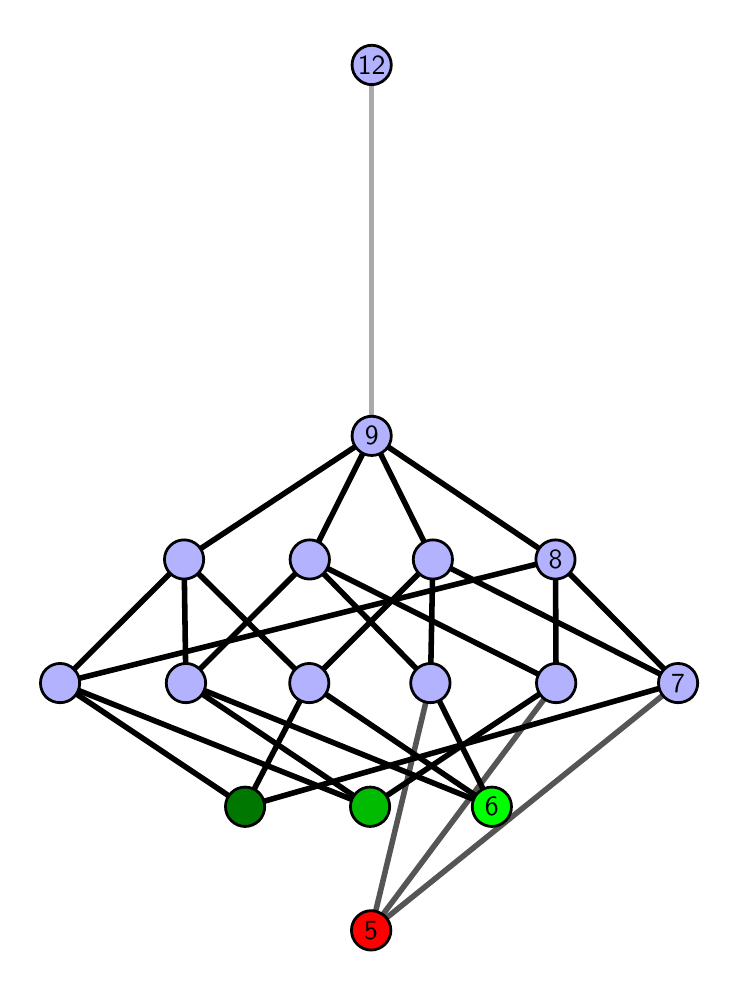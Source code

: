 \begingroup%
\makeatletter%
\begin{pgfpicture}%
\pgfpathrectangle{\pgfpointorigin}{\pgfqpoint{3.414in}{4.7in}}%
\pgfusepath{use as bounding box, clip}%
\begin{pgfscope}%
\pgfsetbuttcap%
\pgfsetmiterjoin%
\definecolor{currentfill}{rgb}{1.0,1.0,1.0}%
\pgfsetfillcolor{currentfill}%
\pgfsetlinewidth{0.0pt}%
\definecolor{currentstroke}{rgb}{1.0,1.0,1.0}%
\pgfsetstrokecolor{currentstroke}%
\pgfsetdash{}{0pt}%
\pgfpathmoveto{\pgfqpoint{0.0in}{0.0in}}%
\pgfpathlineto{\pgfqpoint{3.414in}{0.0in}}%
\pgfpathlineto{\pgfqpoint{3.414in}{4.7in}}%
\pgfpathlineto{\pgfqpoint{0.0in}{4.7in}}%
\pgfpathlineto{\pgfqpoint{0.0in}{0.0in}}%
\pgfpathclose%
\pgfusepath{fill}%
\end{pgfscope}%
\begin{pgfscope}%
\pgfsetbuttcap%
\pgfsetmiterjoin%
\definecolor{currentfill}{rgb}{1.0,1.0,1.0}%
\pgfsetfillcolor{currentfill}%
\pgfsetlinewidth{0.0pt}%
\definecolor{currentstroke}{rgb}{0.0,0.0,0.0}%
\pgfsetstrokecolor{currentstroke}%
\pgfsetstrokeopacity{0.0}%
\pgfsetdash{}{0pt}%
\pgfpathmoveto{\pgfqpoint{0.1in}{0.1in}}%
\pgfpathlineto{\pgfqpoint{3.314in}{0.1in}}%
\pgfpathlineto{\pgfqpoint{3.314in}{4.6in}}%
\pgfpathlineto{\pgfqpoint{0.1in}{4.6in}}%
\pgfpathlineto{\pgfqpoint{0.1in}{0.1in}}%
\pgfpathclose%
\pgfusepath{fill}%
\end{pgfscope}%
\begin{pgfscope}%
\pgfpathrectangle{\pgfqpoint{0.1in}{0.1in}}{\pgfqpoint{3.214in}{4.5in}}%
\pgfusepath{clip}%
\pgfsetrectcap%
\pgfsetroundjoin%
\pgfsetlinewidth{2.007pt}%
\definecolor{currentstroke}{rgb}{0.333,0.333,0.333}%
\pgfsetstrokecolor{currentstroke}%
\pgfsetdash{}{0pt}%
\pgfpathmoveto{\pgfqpoint{1.717in}{0.187in}}%
\pgfpathlineto{\pgfqpoint{2.014in}{1.423in}}%
\pgfusepath{stroke}%
\end{pgfscope}%
\begin{pgfscope}%
\pgfpathrectangle{\pgfqpoint{0.1in}{0.1in}}{\pgfqpoint{3.214in}{4.5in}}%
\pgfusepath{clip}%
\pgfsetrectcap%
\pgfsetroundjoin%
\pgfsetlinewidth{2.007pt}%
\definecolor{currentstroke}{rgb}{0.333,0.333,0.333}%
\pgfsetstrokecolor{currentstroke}%
\pgfsetdash{}{0pt}%
\pgfpathmoveto{\pgfqpoint{1.717in}{0.187in}}%
\pgfpathlineto{\pgfqpoint{2.642in}{1.423in}}%
\pgfusepath{stroke}%
\end{pgfscope}%
\begin{pgfscope}%
\pgfpathrectangle{\pgfqpoint{0.1in}{0.1in}}{\pgfqpoint{3.214in}{4.5in}}%
\pgfusepath{clip}%
\pgfsetrectcap%
\pgfsetroundjoin%
\pgfsetlinewidth{2.007pt}%
\definecolor{currentstroke}{rgb}{0.333,0.333,0.333}%
\pgfsetstrokecolor{currentstroke}%
\pgfsetdash{}{0pt}%
\pgfpathmoveto{\pgfqpoint{1.717in}{0.187in}}%
\pgfpathlineto{\pgfqpoint{3.252in}{1.423in}}%
\pgfusepath{stroke}%
\end{pgfscope}%
\begin{pgfscope}%
\pgfpathrectangle{\pgfqpoint{0.1in}{0.1in}}{\pgfqpoint{3.214in}{4.5in}}%
\pgfusepath{clip}%
\pgfsetrectcap%
\pgfsetroundjoin%
\pgfsetlinewidth{2.007pt}%
\definecolor{currentstroke}{rgb}{0.0,0.0,0.0}%
\pgfsetstrokecolor{currentstroke}%
\pgfsetdash{}{0pt}%
\pgfpathmoveto{\pgfqpoint{2.321in}{0.805in}}%
\pgfpathlineto{\pgfqpoint{2.014in}{1.423in}}%
\pgfusepath{stroke}%
\end{pgfscope}%
\begin{pgfscope}%
\pgfpathrectangle{\pgfqpoint{0.1in}{0.1in}}{\pgfqpoint{3.214in}{4.5in}}%
\pgfusepath{clip}%
\pgfsetrectcap%
\pgfsetroundjoin%
\pgfsetlinewidth{2.007pt}%
\definecolor{currentstroke}{rgb}{0.0,0.0,0.0}%
\pgfsetstrokecolor{currentstroke}%
\pgfsetdash{}{0pt}%
\pgfpathmoveto{\pgfqpoint{2.321in}{0.805in}}%
\pgfpathlineto{\pgfqpoint{0.791in}{1.423in}}%
\pgfusepath{stroke}%
\end{pgfscope}%
\begin{pgfscope}%
\pgfpathrectangle{\pgfqpoint{0.1in}{0.1in}}{\pgfqpoint{3.214in}{4.5in}}%
\pgfusepath{clip}%
\pgfsetrectcap%
\pgfsetroundjoin%
\pgfsetlinewidth{2.007pt}%
\definecolor{currentstroke}{rgb}{0.0,0.0,0.0}%
\pgfsetstrokecolor{currentstroke}%
\pgfsetdash{}{0pt}%
\pgfpathmoveto{\pgfqpoint{2.321in}{0.805in}}%
\pgfpathlineto{\pgfqpoint{1.408in}{1.423in}}%
\pgfusepath{stroke}%
\end{pgfscope}%
\begin{pgfscope}%
\pgfpathrectangle{\pgfqpoint{0.1in}{0.1in}}{\pgfqpoint{3.214in}{4.5in}}%
\pgfusepath{clip}%
\pgfsetrectcap%
\pgfsetroundjoin%
\pgfsetlinewidth{2.007pt}%
\definecolor{currentstroke}{rgb}{0.0,0.0,0.0}%
\pgfsetstrokecolor{currentstroke}%
\pgfsetdash{}{0pt}%
\pgfpathmoveto{\pgfqpoint{1.712in}{0.805in}}%
\pgfpathlineto{\pgfqpoint{2.642in}{1.423in}}%
\pgfusepath{stroke}%
\end{pgfscope}%
\begin{pgfscope}%
\pgfpathrectangle{\pgfqpoint{0.1in}{0.1in}}{\pgfqpoint{3.214in}{4.5in}}%
\pgfusepath{clip}%
\pgfsetrectcap%
\pgfsetroundjoin%
\pgfsetlinewidth{2.007pt}%
\definecolor{currentstroke}{rgb}{0.0,0.0,0.0}%
\pgfsetstrokecolor{currentstroke}%
\pgfsetdash{}{0pt}%
\pgfpathmoveto{\pgfqpoint{1.712in}{0.805in}}%
\pgfpathlineto{\pgfqpoint{0.791in}{1.423in}}%
\pgfusepath{stroke}%
\end{pgfscope}%
\begin{pgfscope}%
\pgfpathrectangle{\pgfqpoint{0.1in}{0.1in}}{\pgfqpoint{3.214in}{4.5in}}%
\pgfusepath{clip}%
\pgfsetrectcap%
\pgfsetroundjoin%
\pgfsetlinewidth{2.007pt}%
\definecolor{currentstroke}{rgb}{0.0,0.0,0.0}%
\pgfsetstrokecolor{currentstroke}%
\pgfsetdash{}{0pt}%
\pgfpathmoveto{\pgfqpoint{1.712in}{0.805in}}%
\pgfpathlineto{\pgfqpoint{0.162in}{1.423in}}%
\pgfusepath{stroke}%
\end{pgfscope}%
\begin{pgfscope}%
\pgfpathrectangle{\pgfqpoint{0.1in}{0.1in}}{\pgfqpoint{3.214in}{4.5in}}%
\pgfusepath{clip}%
\pgfsetrectcap%
\pgfsetroundjoin%
\pgfsetlinewidth{2.007pt}%
\definecolor{currentstroke}{rgb}{0.0,0.0,0.0}%
\pgfsetstrokecolor{currentstroke}%
\pgfsetdash{}{0pt}%
\pgfpathmoveto{\pgfqpoint{1.087in}{0.805in}}%
\pgfpathlineto{\pgfqpoint{3.252in}{1.423in}}%
\pgfusepath{stroke}%
\end{pgfscope}%
\begin{pgfscope}%
\pgfpathrectangle{\pgfqpoint{0.1in}{0.1in}}{\pgfqpoint{3.214in}{4.5in}}%
\pgfusepath{clip}%
\pgfsetrectcap%
\pgfsetroundjoin%
\pgfsetlinewidth{2.007pt}%
\definecolor{currentstroke}{rgb}{0.0,0.0,0.0}%
\pgfsetstrokecolor{currentstroke}%
\pgfsetdash{}{0pt}%
\pgfpathmoveto{\pgfqpoint{1.087in}{0.805in}}%
\pgfpathlineto{\pgfqpoint{1.408in}{1.423in}}%
\pgfusepath{stroke}%
\end{pgfscope}%
\begin{pgfscope}%
\pgfpathrectangle{\pgfqpoint{0.1in}{0.1in}}{\pgfqpoint{3.214in}{4.5in}}%
\pgfusepath{clip}%
\pgfsetrectcap%
\pgfsetroundjoin%
\pgfsetlinewidth{2.007pt}%
\definecolor{currentstroke}{rgb}{0.0,0.0,0.0}%
\pgfsetstrokecolor{currentstroke}%
\pgfsetdash{}{0pt}%
\pgfpathmoveto{\pgfqpoint{1.087in}{0.805in}}%
\pgfpathlineto{\pgfqpoint{0.162in}{1.423in}}%
\pgfusepath{stroke}%
\end{pgfscope}%
\begin{pgfscope}%
\pgfpathrectangle{\pgfqpoint{0.1in}{0.1in}}{\pgfqpoint{3.214in}{4.5in}}%
\pgfusepath{clip}%
\pgfsetrectcap%
\pgfsetroundjoin%
\pgfsetlinewidth{2.007pt}%
\definecolor{currentstroke}{rgb}{0.0,0.0,0.0}%
\pgfsetstrokecolor{currentstroke}%
\pgfsetdash{}{0pt}%
\pgfpathmoveto{\pgfqpoint{2.014in}{1.423in}}%
\pgfpathlineto{\pgfqpoint{1.41in}{2.041in}}%
\pgfusepath{stroke}%
\end{pgfscope}%
\begin{pgfscope}%
\pgfpathrectangle{\pgfqpoint{0.1in}{0.1in}}{\pgfqpoint{3.214in}{4.5in}}%
\pgfusepath{clip}%
\pgfsetrectcap%
\pgfsetroundjoin%
\pgfsetlinewidth{2.007pt}%
\definecolor{currentstroke}{rgb}{0.0,0.0,0.0}%
\pgfsetstrokecolor{currentstroke}%
\pgfsetdash{}{0pt}%
\pgfpathmoveto{\pgfqpoint{2.014in}{1.423in}}%
\pgfpathlineto{\pgfqpoint{2.026in}{2.041in}}%
\pgfusepath{stroke}%
\end{pgfscope}%
\begin{pgfscope}%
\pgfpathrectangle{\pgfqpoint{0.1in}{0.1in}}{\pgfqpoint{3.214in}{4.5in}}%
\pgfusepath{clip}%
\pgfsetrectcap%
\pgfsetroundjoin%
\pgfsetlinewidth{2.007pt}%
\definecolor{currentstroke}{rgb}{0.0,0.0,0.0}%
\pgfsetstrokecolor{currentstroke}%
\pgfsetdash{}{0pt}%
\pgfpathmoveto{\pgfqpoint{2.642in}{1.423in}}%
\pgfpathlineto{\pgfqpoint{1.41in}{2.041in}}%
\pgfusepath{stroke}%
\end{pgfscope}%
\begin{pgfscope}%
\pgfpathrectangle{\pgfqpoint{0.1in}{0.1in}}{\pgfqpoint{3.214in}{4.5in}}%
\pgfusepath{clip}%
\pgfsetrectcap%
\pgfsetroundjoin%
\pgfsetlinewidth{2.007pt}%
\definecolor{currentstroke}{rgb}{0.0,0.0,0.0}%
\pgfsetstrokecolor{currentstroke}%
\pgfsetdash{}{0pt}%
\pgfpathmoveto{\pgfqpoint{2.642in}{1.423in}}%
\pgfpathlineto{\pgfqpoint{2.639in}{2.041in}}%
\pgfusepath{stroke}%
\end{pgfscope}%
\begin{pgfscope}%
\pgfpathrectangle{\pgfqpoint{0.1in}{0.1in}}{\pgfqpoint{3.214in}{4.5in}}%
\pgfusepath{clip}%
\pgfsetrectcap%
\pgfsetroundjoin%
\pgfsetlinewidth{2.007pt}%
\definecolor{currentstroke}{rgb}{0.0,0.0,0.0}%
\pgfsetstrokecolor{currentstroke}%
\pgfsetdash{}{0pt}%
\pgfpathmoveto{\pgfqpoint{3.252in}{1.423in}}%
\pgfpathlineto{\pgfqpoint{2.026in}{2.041in}}%
\pgfusepath{stroke}%
\end{pgfscope}%
\begin{pgfscope}%
\pgfpathrectangle{\pgfqpoint{0.1in}{0.1in}}{\pgfqpoint{3.214in}{4.5in}}%
\pgfusepath{clip}%
\pgfsetrectcap%
\pgfsetroundjoin%
\pgfsetlinewidth{2.007pt}%
\definecolor{currentstroke}{rgb}{0.0,0.0,0.0}%
\pgfsetstrokecolor{currentstroke}%
\pgfsetdash{}{0pt}%
\pgfpathmoveto{\pgfqpoint{3.252in}{1.423in}}%
\pgfpathlineto{\pgfqpoint{2.639in}{2.041in}}%
\pgfusepath{stroke}%
\end{pgfscope}%
\begin{pgfscope}%
\pgfpathrectangle{\pgfqpoint{0.1in}{0.1in}}{\pgfqpoint{3.214in}{4.5in}}%
\pgfusepath{clip}%
\pgfsetrectcap%
\pgfsetroundjoin%
\pgfsetlinewidth{2.007pt}%
\definecolor{currentstroke}{rgb}{0.0,0.0,0.0}%
\pgfsetstrokecolor{currentstroke}%
\pgfsetdash{}{0pt}%
\pgfpathmoveto{\pgfqpoint{0.791in}{1.423in}}%
\pgfpathlineto{\pgfqpoint{1.41in}{2.041in}}%
\pgfusepath{stroke}%
\end{pgfscope}%
\begin{pgfscope}%
\pgfpathrectangle{\pgfqpoint{0.1in}{0.1in}}{\pgfqpoint{3.214in}{4.5in}}%
\pgfusepath{clip}%
\pgfsetrectcap%
\pgfsetroundjoin%
\pgfsetlinewidth{2.007pt}%
\definecolor{currentstroke}{rgb}{0.0,0.0,0.0}%
\pgfsetstrokecolor{currentstroke}%
\pgfsetdash{}{0pt}%
\pgfpathmoveto{\pgfqpoint{0.791in}{1.423in}}%
\pgfpathlineto{\pgfqpoint{0.782in}{2.041in}}%
\pgfusepath{stroke}%
\end{pgfscope}%
\begin{pgfscope}%
\pgfpathrectangle{\pgfqpoint{0.1in}{0.1in}}{\pgfqpoint{3.214in}{4.5in}}%
\pgfusepath{clip}%
\pgfsetrectcap%
\pgfsetroundjoin%
\pgfsetlinewidth{2.007pt}%
\definecolor{currentstroke}{rgb}{0.0,0.0,0.0}%
\pgfsetstrokecolor{currentstroke}%
\pgfsetdash{}{0pt}%
\pgfpathmoveto{\pgfqpoint{1.408in}{1.423in}}%
\pgfpathlineto{\pgfqpoint{2.026in}{2.041in}}%
\pgfusepath{stroke}%
\end{pgfscope}%
\begin{pgfscope}%
\pgfpathrectangle{\pgfqpoint{0.1in}{0.1in}}{\pgfqpoint{3.214in}{4.5in}}%
\pgfusepath{clip}%
\pgfsetrectcap%
\pgfsetroundjoin%
\pgfsetlinewidth{2.007pt}%
\definecolor{currentstroke}{rgb}{0.0,0.0,0.0}%
\pgfsetstrokecolor{currentstroke}%
\pgfsetdash{}{0pt}%
\pgfpathmoveto{\pgfqpoint{1.408in}{1.423in}}%
\pgfpathlineto{\pgfqpoint{0.782in}{2.041in}}%
\pgfusepath{stroke}%
\end{pgfscope}%
\begin{pgfscope}%
\pgfpathrectangle{\pgfqpoint{0.1in}{0.1in}}{\pgfqpoint{3.214in}{4.5in}}%
\pgfusepath{clip}%
\pgfsetrectcap%
\pgfsetroundjoin%
\pgfsetlinewidth{2.007pt}%
\definecolor{currentstroke}{rgb}{0.0,0.0,0.0}%
\pgfsetstrokecolor{currentstroke}%
\pgfsetdash{}{0pt}%
\pgfpathmoveto{\pgfqpoint{0.162in}{1.423in}}%
\pgfpathlineto{\pgfqpoint{2.639in}{2.041in}}%
\pgfusepath{stroke}%
\end{pgfscope}%
\begin{pgfscope}%
\pgfpathrectangle{\pgfqpoint{0.1in}{0.1in}}{\pgfqpoint{3.214in}{4.5in}}%
\pgfusepath{clip}%
\pgfsetrectcap%
\pgfsetroundjoin%
\pgfsetlinewidth{2.007pt}%
\definecolor{currentstroke}{rgb}{0.0,0.0,0.0}%
\pgfsetstrokecolor{currentstroke}%
\pgfsetdash{}{0pt}%
\pgfpathmoveto{\pgfqpoint{0.162in}{1.423in}}%
\pgfpathlineto{\pgfqpoint{0.782in}{2.041in}}%
\pgfusepath{stroke}%
\end{pgfscope}%
\begin{pgfscope}%
\pgfpathrectangle{\pgfqpoint{0.1in}{0.1in}}{\pgfqpoint{3.214in}{4.5in}}%
\pgfusepath{clip}%
\pgfsetrectcap%
\pgfsetroundjoin%
\pgfsetlinewidth{2.007pt}%
\definecolor{currentstroke}{rgb}{0.0,0.0,0.0}%
\pgfsetstrokecolor{currentstroke}%
\pgfsetdash{}{0pt}%
\pgfpathmoveto{\pgfqpoint{1.41in}{2.041in}}%
\pgfpathlineto{\pgfqpoint{1.72in}{2.659in}}%
\pgfusepath{stroke}%
\end{pgfscope}%
\begin{pgfscope}%
\pgfpathrectangle{\pgfqpoint{0.1in}{0.1in}}{\pgfqpoint{3.214in}{4.5in}}%
\pgfusepath{clip}%
\pgfsetrectcap%
\pgfsetroundjoin%
\pgfsetlinewidth{2.007pt}%
\definecolor{currentstroke}{rgb}{0.0,0.0,0.0}%
\pgfsetstrokecolor{currentstroke}%
\pgfsetdash{}{0pt}%
\pgfpathmoveto{\pgfqpoint{2.026in}{2.041in}}%
\pgfpathlineto{\pgfqpoint{1.72in}{2.659in}}%
\pgfusepath{stroke}%
\end{pgfscope}%
\begin{pgfscope}%
\pgfpathrectangle{\pgfqpoint{0.1in}{0.1in}}{\pgfqpoint{3.214in}{4.5in}}%
\pgfusepath{clip}%
\pgfsetrectcap%
\pgfsetroundjoin%
\pgfsetlinewidth{2.007pt}%
\definecolor{currentstroke}{rgb}{0.0,0.0,0.0}%
\pgfsetstrokecolor{currentstroke}%
\pgfsetdash{}{0pt}%
\pgfpathmoveto{\pgfqpoint{2.639in}{2.041in}}%
\pgfpathlineto{\pgfqpoint{1.72in}{2.659in}}%
\pgfusepath{stroke}%
\end{pgfscope}%
\begin{pgfscope}%
\pgfpathrectangle{\pgfqpoint{0.1in}{0.1in}}{\pgfqpoint{3.214in}{4.5in}}%
\pgfusepath{clip}%
\pgfsetrectcap%
\pgfsetroundjoin%
\pgfsetlinewidth{2.007pt}%
\definecolor{currentstroke}{rgb}{0.0,0.0,0.0}%
\pgfsetstrokecolor{currentstroke}%
\pgfsetdash{}{0pt}%
\pgfpathmoveto{\pgfqpoint{0.782in}{2.041in}}%
\pgfpathlineto{\pgfqpoint{1.72in}{2.659in}}%
\pgfusepath{stroke}%
\end{pgfscope}%
\begin{pgfscope}%
\pgfpathrectangle{\pgfqpoint{0.1in}{0.1in}}{\pgfqpoint{3.214in}{4.5in}}%
\pgfusepath{clip}%
\pgfsetrectcap%
\pgfsetroundjoin%
\pgfsetlinewidth{2.007pt}%
\definecolor{currentstroke}{rgb}{0.667,0.667,0.667}%
\pgfsetstrokecolor{currentstroke}%
\pgfsetdash{}{0pt}%
\pgfpathmoveto{\pgfqpoint{1.72in}{2.659in}}%
\pgfpathlineto{\pgfqpoint{1.72in}{4.513in}}%
\pgfusepath{stroke}%
\end{pgfscope}%
\begin{pgfscope}%
\pgfsetbuttcap%
\pgfsetroundjoin%
\definecolor{currentfill}{rgb}{0.7,0.7,1.0}%
\pgfsetfillcolor{currentfill}%
\pgfsetlinewidth{1.004pt}%
\definecolor{currentstroke}{rgb}{0.0,0.0,0.0}%
\pgfsetstrokecolor{currentstroke}%
\pgfsetdash{}{0pt}%
\pgfpathmoveto{\pgfqpoint{0.162in}{1.325in}}%
\pgfpathcurveto{\pgfqpoint{0.188in}{1.325in}}{\pgfqpoint{0.213in}{1.335in}}{\pgfqpoint{0.231in}{1.353in}}%
\pgfpathcurveto{\pgfqpoint{0.25in}{1.372in}}{\pgfqpoint{0.26in}{1.397in}}{\pgfqpoint{0.26in}{1.423in}}%
\pgfpathcurveto{\pgfqpoint{0.26in}{1.449in}}{\pgfqpoint{0.25in}{1.474in}}{\pgfqpoint{0.231in}{1.492in}}%
\pgfpathcurveto{\pgfqpoint{0.213in}{1.511in}}{\pgfqpoint{0.188in}{1.521in}}{\pgfqpoint{0.162in}{1.521in}}%
\pgfpathcurveto{\pgfqpoint{0.136in}{1.521in}}{\pgfqpoint{0.111in}{1.511in}}{\pgfqpoint{0.092in}{1.492in}}%
\pgfpathcurveto{\pgfqpoint{0.074in}{1.474in}}{\pgfqpoint{0.064in}{1.449in}}{\pgfqpoint{0.064in}{1.423in}}%
\pgfpathcurveto{\pgfqpoint{0.064in}{1.397in}}{\pgfqpoint{0.074in}{1.372in}}{\pgfqpoint{0.092in}{1.353in}}%
\pgfpathcurveto{\pgfqpoint{0.111in}{1.335in}}{\pgfqpoint{0.136in}{1.325in}}{\pgfqpoint{0.162in}{1.325in}}%
\pgfpathlineto{\pgfqpoint{0.162in}{1.325in}}%
\pgfpathclose%
\pgfusepath{stroke,fill}%
\end{pgfscope}%
\begin{pgfscope}%
\pgfsetbuttcap%
\pgfsetroundjoin%
\definecolor{currentfill}{rgb}{0.7,0.7,1.0}%
\pgfsetfillcolor{currentfill}%
\pgfsetlinewidth{1.004pt}%
\definecolor{currentstroke}{rgb}{0.0,0.0,0.0}%
\pgfsetstrokecolor{currentstroke}%
\pgfsetdash{}{0pt}%
\pgfpathmoveto{\pgfqpoint{0.791in}{1.325in}}%
\pgfpathcurveto{\pgfqpoint{0.817in}{1.325in}}{\pgfqpoint{0.842in}{1.335in}}{\pgfqpoint{0.861in}{1.353in}}%
\pgfpathcurveto{\pgfqpoint{0.879in}{1.372in}}{\pgfqpoint{0.89in}{1.397in}}{\pgfqpoint{0.89in}{1.423in}}%
\pgfpathcurveto{\pgfqpoint{0.89in}{1.449in}}{\pgfqpoint{0.879in}{1.474in}}{\pgfqpoint{0.861in}{1.492in}}%
\pgfpathcurveto{\pgfqpoint{0.842in}{1.511in}}{\pgfqpoint{0.817in}{1.521in}}{\pgfqpoint{0.791in}{1.521in}}%
\pgfpathcurveto{\pgfqpoint{0.765in}{1.521in}}{\pgfqpoint{0.74in}{1.511in}}{\pgfqpoint{0.722in}{1.492in}}%
\pgfpathcurveto{\pgfqpoint{0.703in}{1.474in}}{\pgfqpoint{0.693in}{1.449in}}{\pgfqpoint{0.693in}{1.423in}}%
\pgfpathcurveto{\pgfqpoint{0.693in}{1.397in}}{\pgfqpoint{0.703in}{1.372in}}{\pgfqpoint{0.722in}{1.353in}}%
\pgfpathcurveto{\pgfqpoint{0.74in}{1.335in}}{\pgfqpoint{0.765in}{1.325in}}{\pgfqpoint{0.791in}{1.325in}}%
\pgfpathlineto{\pgfqpoint{0.791in}{1.325in}}%
\pgfpathclose%
\pgfusepath{stroke,fill}%
\end{pgfscope}%
\begin{pgfscope}%
\pgfsetbuttcap%
\pgfsetroundjoin%
\definecolor{currentfill}{rgb}{0.7,0.7,1.0}%
\pgfsetfillcolor{currentfill}%
\pgfsetlinewidth{1.004pt}%
\definecolor{currentstroke}{rgb}{0.0,0.0,0.0}%
\pgfsetstrokecolor{currentstroke}%
\pgfsetdash{}{0pt}%
\pgfpathmoveto{\pgfqpoint{1.408in}{1.325in}}%
\pgfpathcurveto{\pgfqpoint{1.434in}{1.325in}}{\pgfqpoint{1.459in}{1.335in}}{\pgfqpoint{1.477in}{1.353in}}%
\pgfpathcurveto{\pgfqpoint{1.496in}{1.372in}}{\pgfqpoint{1.506in}{1.397in}}{\pgfqpoint{1.506in}{1.423in}}%
\pgfpathcurveto{\pgfqpoint{1.506in}{1.449in}}{\pgfqpoint{1.496in}{1.474in}}{\pgfqpoint{1.477in}{1.492in}}%
\pgfpathcurveto{\pgfqpoint{1.459in}{1.511in}}{\pgfqpoint{1.434in}{1.521in}}{\pgfqpoint{1.408in}{1.521in}}%
\pgfpathcurveto{\pgfqpoint{1.382in}{1.521in}}{\pgfqpoint{1.357in}{1.511in}}{\pgfqpoint{1.338in}{1.492in}}%
\pgfpathcurveto{\pgfqpoint{1.32in}{1.474in}}{\pgfqpoint{1.31in}{1.449in}}{\pgfqpoint{1.31in}{1.423in}}%
\pgfpathcurveto{\pgfqpoint{1.31in}{1.397in}}{\pgfqpoint{1.32in}{1.372in}}{\pgfqpoint{1.338in}{1.353in}}%
\pgfpathcurveto{\pgfqpoint{1.357in}{1.335in}}{\pgfqpoint{1.382in}{1.325in}}{\pgfqpoint{1.408in}{1.325in}}%
\pgfpathlineto{\pgfqpoint{1.408in}{1.325in}}%
\pgfpathclose%
\pgfusepath{stroke,fill}%
\end{pgfscope}%
\begin{pgfscope}%
\pgfsetbuttcap%
\pgfsetroundjoin%
\definecolor{currentfill}{rgb}{0.7,0.7,1.0}%
\pgfsetfillcolor{currentfill}%
\pgfsetlinewidth{1.004pt}%
\definecolor{currentstroke}{rgb}{0.0,0.0,0.0}%
\pgfsetstrokecolor{currentstroke}%
\pgfsetdash{}{0pt}%
\pgfpathmoveto{\pgfqpoint{0.782in}{1.943in}}%
\pgfpathcurveto{\pgfqpoint{0.808in}{1.943in}}{\pgfqpoint{0.833in}{1.953in}}{\pgfqpoint{0.852in}{1.971in}}%
\pgfpathcurveto{\pgfqpoint{0.87in}{1.99in}}{\pgfqpoint{0.88in}{2.015in}}{\pgfqpoint{0.88in}{2.041in}}%
\pgfpathcurveto{\pgfqpoint{0.88in}{2.067in}}{\pgfqpoint{0.87in}{2.092in}}{\pgfqpoint{0.852in}{2.11in}}%
\pgfpathcurveto{\pgfqpoint{0.833in}{2.129in}}{\pgfqpoint{0.808in}{2.139in}}{\pgfqpoint{0.782in}{2.139in}}%
\pgfpathcurveto{\pgfqpoint{0.756in}{2.139in}}{\pgfqpoint{0.731in}{2.129in}}{\pgfqpoint{0.713in}{2.11in}}%
\pgfpathcurveto{\pgfqpoint{0.694in}{2.092in}}{\pgfqpoint{0.684in}{2.067in}}{\pgfqpoint{0.684in}{2.041in}}%
\pgfpathcurveto{\pgfqpoint{0.684in}{2.015in}}{\pgfqpoint{0.694in}{1.99in}}{\pgfqpoint{0.713in}{1.971in}}%
\pgfpathcurveto{\pgfqpoint{0.731in}{1.953in}}{\pgfqpoint{0.756in}{1.943in}}{\pgfqpoint{0.782in}{1.943in}}%
\pgfpathlineto{\pgfqpoint{0.782in}{1.943in}}%
\pgfpathclose%
\pgfusepath{stroke,fill}%
\end{pgfscope}%
\begin{pgfscope}%
\pgfsetbuttcap%
\pgfsetroundjoin%
\definecolor{currentfill}{rgb}{0.7,0.7,1.0}%
\pgfsetfillcolor{currentfill}%
\pgfsetlinewidth{1.004pt}%
\definecolor{currentstroke}{rgb}{0.0,0.0,0.0}%
\pgfsetstrokecolor{currentstroke}%
\pgfsetdash{}{0pt}%
\pgfpathmoveto{\pgfqpoint{2.014in}{1.325in}}%
\pgfpathcurveto{\pgfqpoint{2.04in}{1.325in}}{\pgfqpoint{2.065in}{1.335in}}{\pgfqpoint{2.083in}{1.353in}}%
\pgfpathcurveto{\pgfqpoint{2.101in}{1.372in}}{\pgfqpoint{2.112in}{1.397in}}{\pgfqpoint{2.112in}{1.423in}}%
\pgfpathcurveto{\pgfqpoint{2.112in}{1.449in}}{\pgfqpoint{2.101in}{1.474in}}{\pgfqpoint{2.083in}{1.492in}}%
\pgfpathcurveto{\pgfqpoint{2.065in}{1.511in}}{\pgfqpoint{2.04in}{1.521in}}{\pgfqpoint{2.014in}{1.521in}}%
\pgfpathcurveto{\pgfqpoint{1.988in}{1.521in}}{\pgfqpoint{1.963in}{1.511in}}{\pgfqpoint{1.944in}{1.492in}}%
\pgfpathcurveto{\pgfqpoint{1.926in}{1.474in}}{\pgfqpoint{1.915in}{1.449in}}{\pgfqpoint{1.915in}{1.423in}}%
\pgfpathcurveto{\pgfqpoint{1.915in}{1.397in}}{\pgfqpoint{1.926in}{1.372in}}{\pgfqpoint{1.944in}{1.353in}}%
\pgfpathcurveto{\pgfqpoint{1.963in}{1.335in}}{\pgfqpoint{1.988in}{1.325in}}{\pgfqpoint{2.014in}{1.325in}}%
\pgfpathlineto{\pgfqpoint{2.014in}{1.325in}}%
\pgfpathclose%
\pgfusepath{stroke,fill}%
\end{pgfscope}%
\begin{pgfscope}%
\pgfsetbuttcap%
\pgfsetroundjoin%
\definecolor{currentfill}{rgb}{0.7,0.7,1.0}%
\pgfsetfillcolor{currentfill}%
\pgfsetlinewidth{1.004pt}%
\definecolor{currentstroke}{rgb}{0.0,0.0,0.0}%
\pgfsetstrokecolor{currentstroke}%
\pgfsetdash{}{0pt}%
\pgfpathmoveto{\pgfqpoint{2.642in}{1.325in}}%
\pgfpathcurveto{\pgfqpoint{2.669in}{1.325in}}{\pgfqpoint{2.694in}{1.335in}}{\pgfqpoint{2.712in}{1.353in}}%
\pgfpathcurveto{\pgfqpoint{2.73in}{1.372in}}{\pgfqpoint{2.741in}{1.397in}}{\pgfqpoint{2.741in}{1.423in}}%
\pgfpathcurveto{\pgfqpoint{2.741in}{1.449in}}{\pgfqpoint{2.73in}{1.474in}}{\pgfqpoint{2.712in}{1.492in}}%
\pgfpathcurveto{\pgfqpoint{2.694in}{1.511in}}{\pgfqpoint{2.669in}{1.521in}}{\pgfqpoint{2.642in}{1.521in}}%
\pgfpathcurveto{\pgfqpoint{2.616in}{1.521in}}{\pgfqpoint{2.591in}{1.511in}}{\pgfqpoint{2.573in}{1.492in}}%
\pgfpathcurveto{\pgfqpoint{2.555in}{1.474in}}{\pgfqpoint{2.544in}{1.449in}}{\pgfqpoint{2.544in}{1.423in}}%
\pgfpathcurveto{\pgfqpoint{2.544in}{1.397in}}{\pgfqpoint{2.555in}{1.372in}}{\pgfqpoint{2.573in}{1.353in}}%
\pgfpathcurveto{\pgfqpoint{2.591in}{1.335in}}{\pgfqpoint{2.616in}{1.325in}}{\pgfqpoint{2.642in}{1.325in}}%
\pgfpathlineto{\pgfqpoint{2.642in}{1.325in}}%
\pgfpathclose%
\pgfusepath{stroke,fill}%
\end{pgfscope}%
\begin{pgfscope}%
\pgfsetbuttcap%
\pgfsetroundjoin%
\definecolor{currentfill}{rgb}{0.7,0.7,1.0}%
\pgfsetfillcolor{currentfill}%
\pgfsetlinewidth{1.004pt}%
\definecolor{currentstroke}{rgb}{0.0,0.0,0.0}%
\pgfsetstrokecolor{currentstroke}%
\pgfsetdash{}{0pt}%
\pgfpathmoveto{\pgfqpoint{1.41in}{1.943in}}%
\pgfpathcurveto{\pgfqpoint{1.436in}{1.943in}}{\pgfqpoint{1.461in}{1.953in}}{\pgfqpoint{1.48in}{1.971in}}%
\pgfpathcurveto{\pgfqpoint{1.498in}{1.99in}}{\pgfqpoint{1.509in}{2.015in}}{\pgfqpoint{1.509in}{2.041in}}%
\pgfpathcurveto{\pgfqpoint{1.509in}{2.067in}}{\pgfqpoint{1.498in}{2.092in}}{\pgfqpoint{1.48in}{2.11in}}%
\pgfpathcurveto{\pgfqpoint{1.461in}{2.129in}}{\pgfqpoint{1.436in}{2.139in}}{\pgfqpoint{1.41in}{2.139in}}%
\pgfpathcurveto{\pgfqpoint{1.384in}{2.139in}}{\pgfqpoint{1.359in}{2.129in}}{\pgfqpoint{1.341in}{2.11in}}%
\pgfpathcurveto{\pgfqpoint{1.323in}{2.092in}}{\pgfqpoint{1.312in}{2.067in}}{\pgfqpoint{1.312in}{2.041in}}%
\pgfpathcurveto{\pgfqpoint{1.312in}{2.015in}}{\pgfqpoint{1.323in}{1.99in}}{\pgfqpoint{1.341in}{1.971in}}%
\pgfpathcurveto{\pgfqpoint{1.359in}{1.953in}}{\pgfqpoint{1.384in}{1.943in}}{\pgfqpoint{1.41in}{1.943in}}%
\pgfpathlineto{\pgfqpoint{1.41in}{1.943in}}%
\pgfpathclose%
\pgfusepath{stroke,fill}%
\end{pgfscope}%
\begin{pgfscope}%
\pgfsetbuttcap%
\pgfsetroundjoin%
\definecolor{currentfill}{rgb}{0.7,0.7,1.0}%
\pgfsetfillcolor{currentfill}%
\pgfsetlinewidth{1.004pt}%
\definecolor{currentstroke}{rgb}{0.0,0.0,0.0}%
\pgfsetstrokecolor{currentstroke}%
\pgfsetdash{}{0pt}%
\pgfpathmoveto{\pgfqpoint{3.252in}{1.325in}}%
\pgfpathcurveto{\pgfqpoint{3.278in}{1.325in}}{\pgfqpoint{3.303in}{1.335in}}{\pgfqpoint{3.322in}{1.353in}}%
\pgfpathcurveto{\pgfqpoint{3.34in}{1.372in}}{\pgfqpoint{3.35in}{1.397in}}{\pgfqpoint{3.35in}{1.423in}}%
\pgfpathcurveto{\pgfqpoint{3.35in}{1.449in}}{\pgfqpoint{3.34in}{1.474in}}{\pgfqpoint{3.322in}{1.492in}}%
\pgfpathcurveto{\pgfqpoint{3.303in}{1.511in}}{\pgfqpoint{3.278in}{1.521in}}{\pgfqpoint{3.252in}{1.521in}}%
\pgfpathcurveto{\pgfqpoint{3.226in}{1.521in}}{\pgfqpoint{3.201in}{1.511in}}{\pgfqpoint{3.183in}{1.492in}}%
\pgfpathcurveto{\pgfqpoint{3.164in}{1.474in}}{\pgfqpoint{3.154in}{1.449in}}{\pgfqpoint{3.154in}{1.423in}}%
\pgfpathcurveto{\pgfqpoint{3.154in}{1.397in}}{\pgfqpoint{3.164in}{1.372in}}{\pgfqpoint{3.183in}{1.353in}}%
\pgfpathcurveto{\pgfqpoint{3.201in}{1.335in}}{\pgfqpoint{3.226in}{1.325in}}{\pgfqpoint{3.252in}{1.325in}}%
\pgfpathlineto{\pgfqpoint{3.252in}{1.325in}}%
\pgfpathclose%
\pgfusepath{stroke,fill}%
\end{pgfscope}%
\begin{pgfscope}%
\pgfsetbuttcap%
\pgfsetroundjoin%
\definecolor{currentfill}{rgb}{0.7,0.7,1.0}%
\pgfsetfillcolor{currentfill}%
\pgfsetlinewidth{1.004pt}%
\definecolor{currentstroke}{rgb}{0.0,0.0,0.0}%
\pgfsetstrokecolor{currentstroke}%
\pgfsetdash{}{0pt}%
\pgfpathmoveto{\pgfqpoint{2.026in}{1.943in}}%
\pgfpathcurveto{\pgfqpoint{2.052in}{1.943in}}{\pgfqpoint{2.077in}{1.953in}}{\pgfqpoint{2.096in}{1.971in}}%
\pgfpathcurveto{\pgfqpoint{2.114in}{1.99in}}{\pgfqpoint{2.124in}{2.015in}}{\pgfqpoint{2.124in}{2.041in}}%
\pgfpathcurveto{\pgfqpoint{2.124in}{2.067in}}{\pgfqpoint{2.114in}{2.092in}}{\pgfqpoint{2.096in}{2.11in}}%
\pgfpathcurveto{\pgfqpoint{2.077in}{2.129in}}{\pgfqpoint{2.052in}{2.139in}}{\pgfqpoint{2.026in}{2.139in}}%
\pgfpathcurveto{\pgfqpoint{2.0in}{2.139in}}{\pgfqpoint{1.975in}{2.129in}}{\pgfqpoint{1.957in}{2.11in}}%
\pgfpathcurveto{\pgfqpoint{1.938in}{2.092in}}{\pgfqpoint{1.928in}{2.067in}}{\pgfqpoint{1.928in}{2.041in}}%
\pgfpathcurveto{\pgfqpoint{1.928in}{2.015in}}{\pgfqpoint{1.938in}{1.99in}}{\pgfqpoint{1.957in}{1.971in}}%
\pgfpathcurveto{\pgfqpoint{1.975in}{1.953in}}{\pgfqpoint{2.0in}{1.943in}}{\pgfqpoint{2.026in}{1.943in}}%
\pgfpathlineto{\pgfqpoint{2.026in}{1.943in}}%
\pgfpathclose%
\pgfusepath{stroke,fill}%
\end{pgfscope}%
\begin{pgfscope}%
\pgfsetbuttcap%
\pgfsetroundjoin%
\definecolor{currentfill}{rgb}{0.7,0.7,1.0}%
\pgfsetfillcolor{currentfill}%
\pgfsetlinewidth{1.004pt}%
\definecolor{currentstroke}{rgb}{0.0,0.0,0.0}%
\pgfsetstrokecolor{currentstroke}%
\pgfsetdash{}{0pt}%
\pgfpathmoveto{\pgfqpoint{2.639in}{1.943in}}%
\pgfpathcurveto{\pgfqpoint{2.665in}{1.943in}}{\pgfqpoint{2.69in}{1.953in}}{\pgfqpoint{2.708in}{1.971in}}%
\pgfpathcurveto{\pgfqpoint{2.727in}{1.99in}}{\pgfqpoint{2.737in}{2.015in}}{\pgfqpoint{2.737in}{2.041in}}%
\pgfpathcurveto{\pgfqpoint{2.737in}{2.067in}}{\pgfqpoint{2.727in}{2.092in}}{\pgfqpoint{2.708in}{2.11in}}%
\pgfpathcurveto{\pgfqpoint{2.69in}{2.129in}}{\pgfqpoint{2.665in}{2.139in}}{\pgfqpoint{2.639in}{2.139in}}%
\pgfpathcurveto{\pgfqpoint{2.613in}{2.139in}}{\pgfqpoint{2.588in}{2.129in}}{\pgfqpoint{2.569in}{2.11in}}%
\pgfpathcurveto{\pgfqpoint{2.551in}{2.092in}}{\pgfqpoint{2.541in}{2.067in}}{\pgfqpoint{2.541in}{2.041in}}%
\pgfpathcurveto{\pgfqpoint{2.541in}{2.015in}}{\pgfqpoint{2.551in}{1.99in}}{\pgfqpoint{2.569in}{1.971in}}%
\pgfpathcurveto{\pgfqpoint{2.588in}{1.953in}}{\pgfqpoint{2.613in}{1.943in}}{\pgfqpoint{2.639in}{1.943in}}%
\pgfpathlineto{\pgfqpoint{2.639in}{1.943in}}%
\pgfpathclose%
\pgfusepath{stroke,fill}%
\end{pgfscope}%
\begin{pgfscope}%
\pgfsetbuttcap%
\pgfsetroundjoin%
\definecolor{currentfill}{rgb}{0.7,0.7,1.0}%
\pgfsetfillcolor{currentfill}%
\pgfsetlinewidth{1.004pt}%
\definecolor{currentstroke}{rgb}{0.0,0.0,0.0}%
\pgfsetstrokecolor{currentstroke}%
\pgfsetdash{}{0pt}%
\pgfpathmoveto{\pgfqpoint{1.72in}{2.561in}}%
\pgfpathcurveto{\pgfqpoint{1.746in}{2.561in}}{\pgfqpoint{1.771in}{2.571in}}{\pgfqpoint{1.79in}{2.59in}}%
\pgfpathcurveto{\pgfqpoint{1.808in}{2.608in}}{\pgfqpoint{1.818in}{2.633in}}{\pgfqpoint{1.818in}{2.659in}}%
\pgfpathcurveto{\pgfqpoint{1.818in}{2.685in}}{\pgfqpoint{1.808in}{2.71in}}{\pgfqpoint{1.79in}{2.729in}}%
\pgfpathcurveto{\pgfqpoint{1.771in}{2.747in}}{\pgfqpoint{1.746in}{2.757in}}{\pgfqpoint{1.72in}{2.757in}}%
\pgfpathcurveto{\pgfqpoint{1.694in}{2.757in}}{\pgfqpoint{1.669in}{2.747in}}{\pgfqpoint{1.651in}{2.729in}}%
\pgfpathcurveto{\pgfqpoint{1.632in}{2.71in}}{\pgfqpoint{1.622in}{2.685in}}{\pgfqpoint{1.622in}{2.659in}}%
\pgfpathcurveto{\pgfqpoint{1.622in}{2.633in}}{\pgfqpoint{1.632in}{2.608in}}{\pgfqpoint{1.651in}{2.59in}}%
\pgfpathcurveto{\pgfqpoint{1.669in}{2.571in}}{\pgfqpoint{1.694in}{2.561in}}{\pgfqpoint{1.72in}{2.561in}}%
\pgfpathlineto{\pgfqpoint{1.72in}{2.561in}}%
\pgfpathclose%
\pgfusepath{stroke,fill}%
\end{pgfscope}%
\begin{pgfscope}%
\pgfsetbuttcap%
\pgfsetroundjoin%
\definecolor{currentfill}{rgb}{0.7,0.7,1.0}%
\pgfsetfillcolor{currentfill}%
\pgfsetlinewidth{1.004pt}%
\definecolor{currentstroke}{rgb}{0.0,0.0,0.0}%
\pgfsetstrokecolor{currentstroke}%
\pgfsetdash{}{0pt}%
\pgfpathmoveto{\pgfqpoint{1.72in}{4.415in}}%
\pgfpathcurveto{\pgfqpoint{1.746in}{4.415in}}{\pgfqpoint{1.771in}{4.426in}}{\pgfqpoint{1.789in}{4.444in}}%
\pgfpathcurveto{\pgfqpoint{1.808in}{4.462in}}{\pgfqpoint{1.818in}{4.487in}}{\pgfqpoint{1.818in}{4.513in}}%
\pgfpathcurveto{\pgfqpoint{1.818in}{4.54in}}{\pgfqpoint{1.808in}{4.564in}}{\pgfqpoint{1.789in}{4.583in}}%
\pgfpathcurveto{\pgfqpoint{1.771in}{4.601in}}{\pgfqpoint{1.746in}{4.612in}}{\pgfqpoint{1.72in}{4.612in}}%
\pgfpathcurveto{\pgfqpoint{1.694in}{4.612in}}{\pgfqpoint{1.669in}{4.601in}}{\pgfqpoint{1.651in}{4.583in}}%
\pgfpathcurveto{\pgfqpoint{1.632in}{4.564in}}{\pgfqpoint{1.622in}{4.54in}}{\pgfqpoint{1.622in}{4.513in}}%
\pgfpathcurveto{\pgfqpoint{1.622in}{4.487in}}{\pgfqpoint{1.632in}{4.462in}}{\pgfqpoint{1.651in}{4.444in}}%
\pgfpathcurveto{\pgfqpoint{1.669in}{4.426in}}{\pgfqpoint{1.694in}{4.415in}}{\pgfqpoint{1.72in}{4.415in}}%
\pgfpathlineto{\pgfqpoint{1.72in}{4.415in}}%
\pgfpathclose%
\pgfusepath{stroke,fill}%
\end{pgfscope}%
\begin{pgfscope}%
\pgfsetbuttcap%
\pgfsetroundjoin%
\definecolor{currentfill}{rgb}{0.0,0.467,0.0}%
\pgfsetfillcolor{currentfill}%
\pgfsetlinewidth{1.004pt}%
\definecolor{currentstroke}{rgb}{0.0,0.0,0.0}%
\pgfsetstrokecolor{currentstroke}%
\pgfsetdash{}{0pt}%
\pgfpathmoveto{\pgfqpoint{1.087in}{0.706in}}%
\pgfpathcurveto{\pgfqpoint{1.113in}{0.706in}}{\pgfqpoint{1.138in}{0.717in}}{\pgfqpoint{1.157in}{0.735in}}%
\pgfpathcurveto{\pgfqpoint{1.175in}{0.754in}}{\pgfqpoint{1.185in}{0.779in}}{\pgfqpoint{1.185in}{0.805in}}%
\pgfpathcurveto{\pgfqpoint{1.185in}{0.831in}}{\pgfqpoint{1.175in}{0.856in}}{\pgfqpoint{1.157in}{0.874in}}%
\pgfpathcurveto{\pgfqpoint{1.138in}{0.893in}}{\pgfqpoint{1.113in}{0.903in}}{\pgfqpoint{1.087in}{0.903in}}%
\pgfpathcurveto{\pgfqpoint{1.061in}{0.903in}}{\pgfqpoint{1.036in}{0.893in}}{\pgfqpoint{1.018in}{0.874in}}%
\pgfpathcurveto{\pgfqpoint{0.999in}{0.856in}}{\pgfqpoint{0.989in}{0.831in}}{\pgfqpoint{0.989in}{0.805in}}%
\pgfpathcurveto{\pgfqpoint{0.989in}{0.779in}}{\pgfqpoint{0.999in}{0.754in}}{\pgfqpoint{1.018in}{0.735in}}%
\pgfpathcurveto{\pgfqpoint{1.036in}{0.717in}}{\pgfqpoint{1.061in}{0.706in}}{\pgfqpoint{1.087in}{0.706in}}%
\pgfpathlineto{\pgfqpoint{1.087in}{0.706in}}%
\pgfpathclose%
\pgfusepath{stroke,fill}%
\end{pgfscope}%
\begin{pgfscope}%
\pgfsetbuttcap%
\pgfsetroundjoin%
\definecolor{currentfill}{rgb}{0.0,0.733,0.0}%
\pgfsetfillcolor{currentfill}%
\pgfsetlinewidth{1.004pt}%
\definecolor{currentstroke}{rgb}{0.0,0.0,0.0}%
\pgfsetstrokecolor{currentstroke}%
\pgfsetdash{}{0pt}%
\pgfpathmoveto{\pgfqpoint{1.712in}{0.706in}}%
\pgfpathcurveto{\pgfqpoint{1.738in}{0.706in}}{\pgfqpoint{1.763in}{0.717in}}{\pgfqpoint{1.782in}{0.735in}}%
\pgfpathcurveto{\pgfqpoint{1.8in}{0.754in}}{\pgfqpoint{1.81in}{0.779in}}{\pgfqpoint{1.81in}{0.805in}}%
\pgfpathcurveto{\pgfqpoint{1.81in}{0.831in}}{\pgfqpoint{1.8in}{0.856in}}{\pgfqpoint{1.782in}{0.874in}}%
\pgfpathcurveto{\pgfqpoint{1.763in}{0.893in}}{\pgfqpoint{1.738in}{0.903in}}{\pgfqpoint{1.712in}{0.903in}}%
\pgfpathcurveto{\pgfqpoint{1.686in}{0.903in}}{\pgfqpoint{1.661in}{0.893in}}{\pgfqpoint{1.643in}{0.874in}}%
\pgfpathcurveto{\pgfqpoint{1.624in}{0.856in}}{\pgfqpoint{1.614in}{0.831in}}{\pgfqpoint{1.614in}{0.805in}}%
\pgfpathcurveto{\pgfqpoint{1.614in}{0.779in}}{\pgfqpoint{1.624in}{0.754in}}{\pgfqpoint{1.643in}{0.735in}}%
\pgfpathcurveto{\pgfqpoint{1.661in}{0.717in}}{\pgfqpoint{1.686in}{0.706in}}{\pgfqpoint{1.712in}{0.706in}}%
\pgfpathlineto{\pgfqpoint{1.712in}{0.706in}}%
\pgfpathclose%
\pgfusepath{stroke,fill}%
\end{pgfscope}%
\begin{pgfscope}%
\pgfsetbuttcap%
\pgfsetroundjoin%
\definecolor{currentfill}{rgb}{0.0,1.0,0.0}%
\pgfsetfillcolor{currentfill}%
\pgfsetlinewidth{1.004pt}%
\definecolor{currentstroke}{rgb}{0.0,0.0,0.0}%
\pgfsetstrokecolor{currentstroke}%
\pgfsetdash{}{0pt}%
\pgfpathmoveto{\pgfqpoint{2.321in}{0.706in}}%
\pgfpathcurveto{\pgfqpoint{2.347in}{0.706in}}{\pgfqpoint{2.372in}{0.717in}}{\pgfqpoint{2.39in}{0.735in}}%
\pgfpathcurveto{\pgfqpoint{2.409in}{0.754in}}{\pgfqpoint{2.419in}{0.779in}}{\pgfqpoint{2.419in}{0.805in}}%
\pgfpathcurveto{\pgfqpoint{2.419in}{0.831in}}{\pgfqpoint{2.409in}{0.856in}}{\pgfqpoint{2.39in}{0.874in}}%
\pgfpathcurveto{\pgfqpoint{2.372in}{0.893in}}{\pgfqpoint{2.347in}{0.903in}}{\pgfqpoint{2.321in}{0.903in}}%
\pgfpathcurveto{\pgfqpoint{2.295in}{0.903in}}{\pgfqpoint{2.27in}{0.893in}}{\pgfqpoint{2.251in}{0.874in}}%
\pgfpathcurveto{\pgfqpoint{2.233in}{0.856in}}{\pgfqpoint{2.223in}{0.831in}}{\pgfqpoint{2.223in}{0.805in}}%
\pgfpathcurveto{\pgfqpoint{2.223in}{0.779in}}{\pgfqpoint{2.233in}{0.754in}}{\pgfqpoint{2.251in}{0.735in}}%
\pgfpathcurveto{\pgfqpoint{2.27in}{0.717in}}{\pgfqpoint{2.295in}{0.706in}}{\pgfqpoint{2.321in}{0.706in}}%
\pgfpathlineto{\pgfqpoint{2.321in}{0.706in}}%
\pgfpathclose%
\pgfusepath{stroke,fill}%
\end{pgfscope}%
\begin{pgfscope}%
\pgfsetbuttcap%
\pgfsetroundjoin%
\definecolor{currentfill}{rgb}{1.0,0.0,0.0}%
\pgfsetfillcolor{currentfill}%
\pgfsetlinewidth{1.004pt}%
\definecolor{currentstroke}{rgb}{0.0,0.0,0.0}%
\pgfsetstrokecolor{currentstroke}%
\pgfsetdash{}{0pt}%
\pgfpathmoveto{\pgfqpoint{1.717in}{0.088in}}%
\pgfpathcurveto{\pgfqpoint{1.743in}{0.088in}}{\pgfqpoint{1.768in}{0.099in}}{\pgfqpoint{1.787in}{0.117in}}%
\pgfpathcurveto{\pgfqpoint{1.805in}{0.136in}}{\pgfqpoint{1.816in}{0.16in}}{\pgfqpoint{1.816in}{0.187in}}%
\pgfpathcurveto{\pgfqpoint{1.816in}{0.213in}}{\pgfqpoint{1.805in}{0.238in}}{\pgfqpoint{1.787in}{0.256in}}%
\pgfpathcurveto{\pgfqpoint{1.768in}{0.274in}}{\pgfqpoint{1.743in}{0.285in}}{\pgfqpoint{1.717in}{0.285in}}%
\pgfpathcurveto{\pgfqpoint{1.691in}{0.285in}}{\pgfqpoint{1.666in}{0.274in}}{\pgfqpoint{1.648in}{0.256in}}%
\pgfpathcurveto{\pgfqpoint{1.629in}{0.238in}}{\pgfqpoint{1.619in}{0.213in}}{\pgfqpoint{1.619in}{0.187in}}%
\pgfpathcurveto{\pgfqpoint{1.619in}{0.16in}}{\pgfqpoint{1.629in}{0.136in}}{\pgfqpoint{1.648in}{0.117in}}%
\pgfpathcurveto{\pgfqpoint{1.666in}{0.099in}}{\pgfqpoint{1.691in}{0.088in}}{\pgfqpoint{1.717in}{0.088in}}%
\pgfpathlineto{\pgfqpoint{1.717in}{0.088in}}%
\pgfpathclose%
\pgfusepath{stroke,fill}%
\end{pgfscope}%
\begin{pgfscope}%
\definecolor{textcolor}{rgb}{0.0,0.0,0.0}%
\pgfsetstrokecolor{textcolor}%
\pgfsetfillcolor{textcolor}%
\pgftext[x=1.717in,y=0.187in,,]{\color{textcolor}\sffamily\fontsize{10.0}{12.0}\selectfont 5}%
\end{pgfscope}%
\begin{pgfscope}%
\definecolor{textcolor}{rgb}{0.0,0.0,0.0}%
\pgfsetstrokecolor{textcolor}%
\pgfsetfillcolor{textcolor}%
\pgftext[x=2.321in,y=0.805in,,]{\color{textcolor}\sffamily\fontsize{10.0}{12.0}\selectfont 6}%
\end{pgfscope}%
\begin{pgfscope}%
\definecolor{textcolor}{rgb}{0.0,0.0,0.0}%
\pgfsetstrokecolor{textcolor}%
\pgfsetfillcolor{textcolor}%
\pgftext[x=3.252in,y=1.423in,,]{\color{textcolor}\sffamily\fontsize{10.0}{12.0}\selectfont 7}%
\end{pgfscope}%
\begin{pgfscope}%
\definecolor{textcolor}{rgb}{0.0,0.0,0.0}%
\pgfsetstrokecolor{textcolor}%
\pgfsetfillcolor{textcolor}%
\pgftext[x=2.639in,y=2.041in,,]{\color{textcolor}\sffamily\fontsize{10.0}{12.0}\selectfont 8}%
\end{pgfscope}%
\begin{pgfscope}%
\definecolor{textcolor}{rgb}{0.0,0.0,0.0}%
\pgfsetstrokecolor{textcolor}%
\pgfsetfillcolor{textcolor}%
\pgftext[x=1.72in,y=2.659in,,]{\color{textcolor}\sffamily\fontsize{10.0}{12.0}\selectfont 9}%
\end{pgfscope}%
\begin{pgfscope}%
\definecolor{textcolor}{rgb}{0.0,0.0,0.0}%
\pgfsetstrokecolor{textcolor}%
\pgfsetfillcolor{textcolor}%
\pgftext[x=1.72in,y=4.513in,,]{\color{textcolor}\sffamily\fontsize{10.0}{12.0}\selectfont 12}%
\end{pgfscope}%
\end{pgfpicture}%
\makeatother%
\endgroup%
